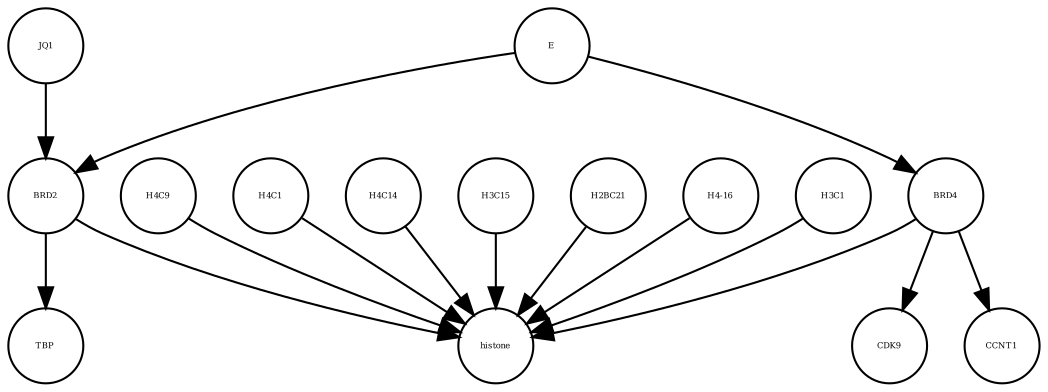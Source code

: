 strict digraph  {
TBP [annotation="", bipartite=0, cls=macromolecule, fontsize=4, label=TBP, shape=circle];
histone [annotation="", bipartite=0, cls=complex, fontsize=4, label=histone, shape=circle];
H4C9 [annotation="", bipartite=0, cls=macromolecule, fontsize=4, label=H4C9, shape=circle];
H4C1 [annotation="", bipartite=0, cls=macromolecule, fontsize=4, label=H4C1, shape=circle];
H4C14 [annotation="", bipartite=0, cls=macromolecule, fontsize=4, label=H4C14, shape=circle];
CDK9 [annotation="", bipartite=0, cls=macromolecule, fontsize=4, label=CDK9, shape=circle];
E [annotation=urn_miriam_ncbiprotein_BCD58755, bipartite=0, cls=macromolecule, fontsize=4, label=E, shape=circle];
H3C15 [annotation="", bipartite=0, cls=macromolecule, fontsize=4, label=H3C15, shape=circle];
H2BC21 [annotation="", bipartite=0, cls=macromolecule, fontsize=4, label=H2BC21, shape=circle];
BRD4 [annotation="", bipartite=0, cls=macromolecule, fontsize=4, label=BRD4, shape=circle];
"H4-16" [annotation="", bipartite=0, cls=macromolecule, fontsize=4, label="H4-16", shape=circle];
JQ1 [annotation="", bipartite=0, cls=macromolecule, fontsize=4, label=JQ1, shape=circle];
H3C1 [annotation="", bipartite=0, cls=macromolecule, fontsize=4, label=H3C1, shape=circle];
BRD2 [annotation="", bipartite=0, cls=macromolecule, fontsize=4, label=BRD2, shape=circle];
CCNT1 [annotation="", bipartite=0, cls=macromolecule, fontsize=4, label=CCNT1, shape=circle];
H4C9 -> histone  [annotation="", interaction_type=production];
H4C1 -> histone  [annotation="", interaction_type=production];
H4C14 -> histone  [annotation="", interaction_type=production];
E -> BRD2  [annotation="urn_miriam_doi_10.1038%2Fs41586-020-2286-9|urn_miriam_doi_10.1080%2F15592294.2018.1469891", interaction_type=inhibition];
E -> BRD4  [annotation="urn_miriam_doi_10.1038%2Fs41586-020-2286-9", interaction_type=inhibition];
H3C15 -> histone  [annotation="", interaction_type=production];
H2BC21 -> histone  [annotation="", interaction_type=production];
BRD4 -> histone  [annotation="urn_miriam_doi_10.1038%2Fnsmb.3228.|urn_miriam_doi_10.1016%2Fj.molcel.2008.01.018", interaction_type=catalysis];
BRD4 -> CDK9  [annotation=urn_miriam_taxonomy_10090, interaction_type=catalysis];
BRD4 -> CCNT1  [annotation="", interaction_type=catalysis];
"H4-16" -> histone  [annotation="", interaction_type=production];
JQ1 -> BRD2  [annotation="urn_miriam_doi_10.1038%2Fs41586-020-2286-9|urn_miriam_doi_10.1080%2F15592294.2018.1469891", interaction_type=inhibition];
H3C1 -> histone  [annotation="", interaction_type=production];
BRD2 -> histone  [annotation="urn_miriam_doi_10.1038%2Fnsmb.3228.|urn_miriam_doi_10.1016%2Fj.molcel.2008.01.018", interaction_type=catalysis];
BRD2 -> TBP  [annotation="urn_miriam_doi_10.1007%2Fs11010-006-9223-6", interaction_type=catalysis];
}
